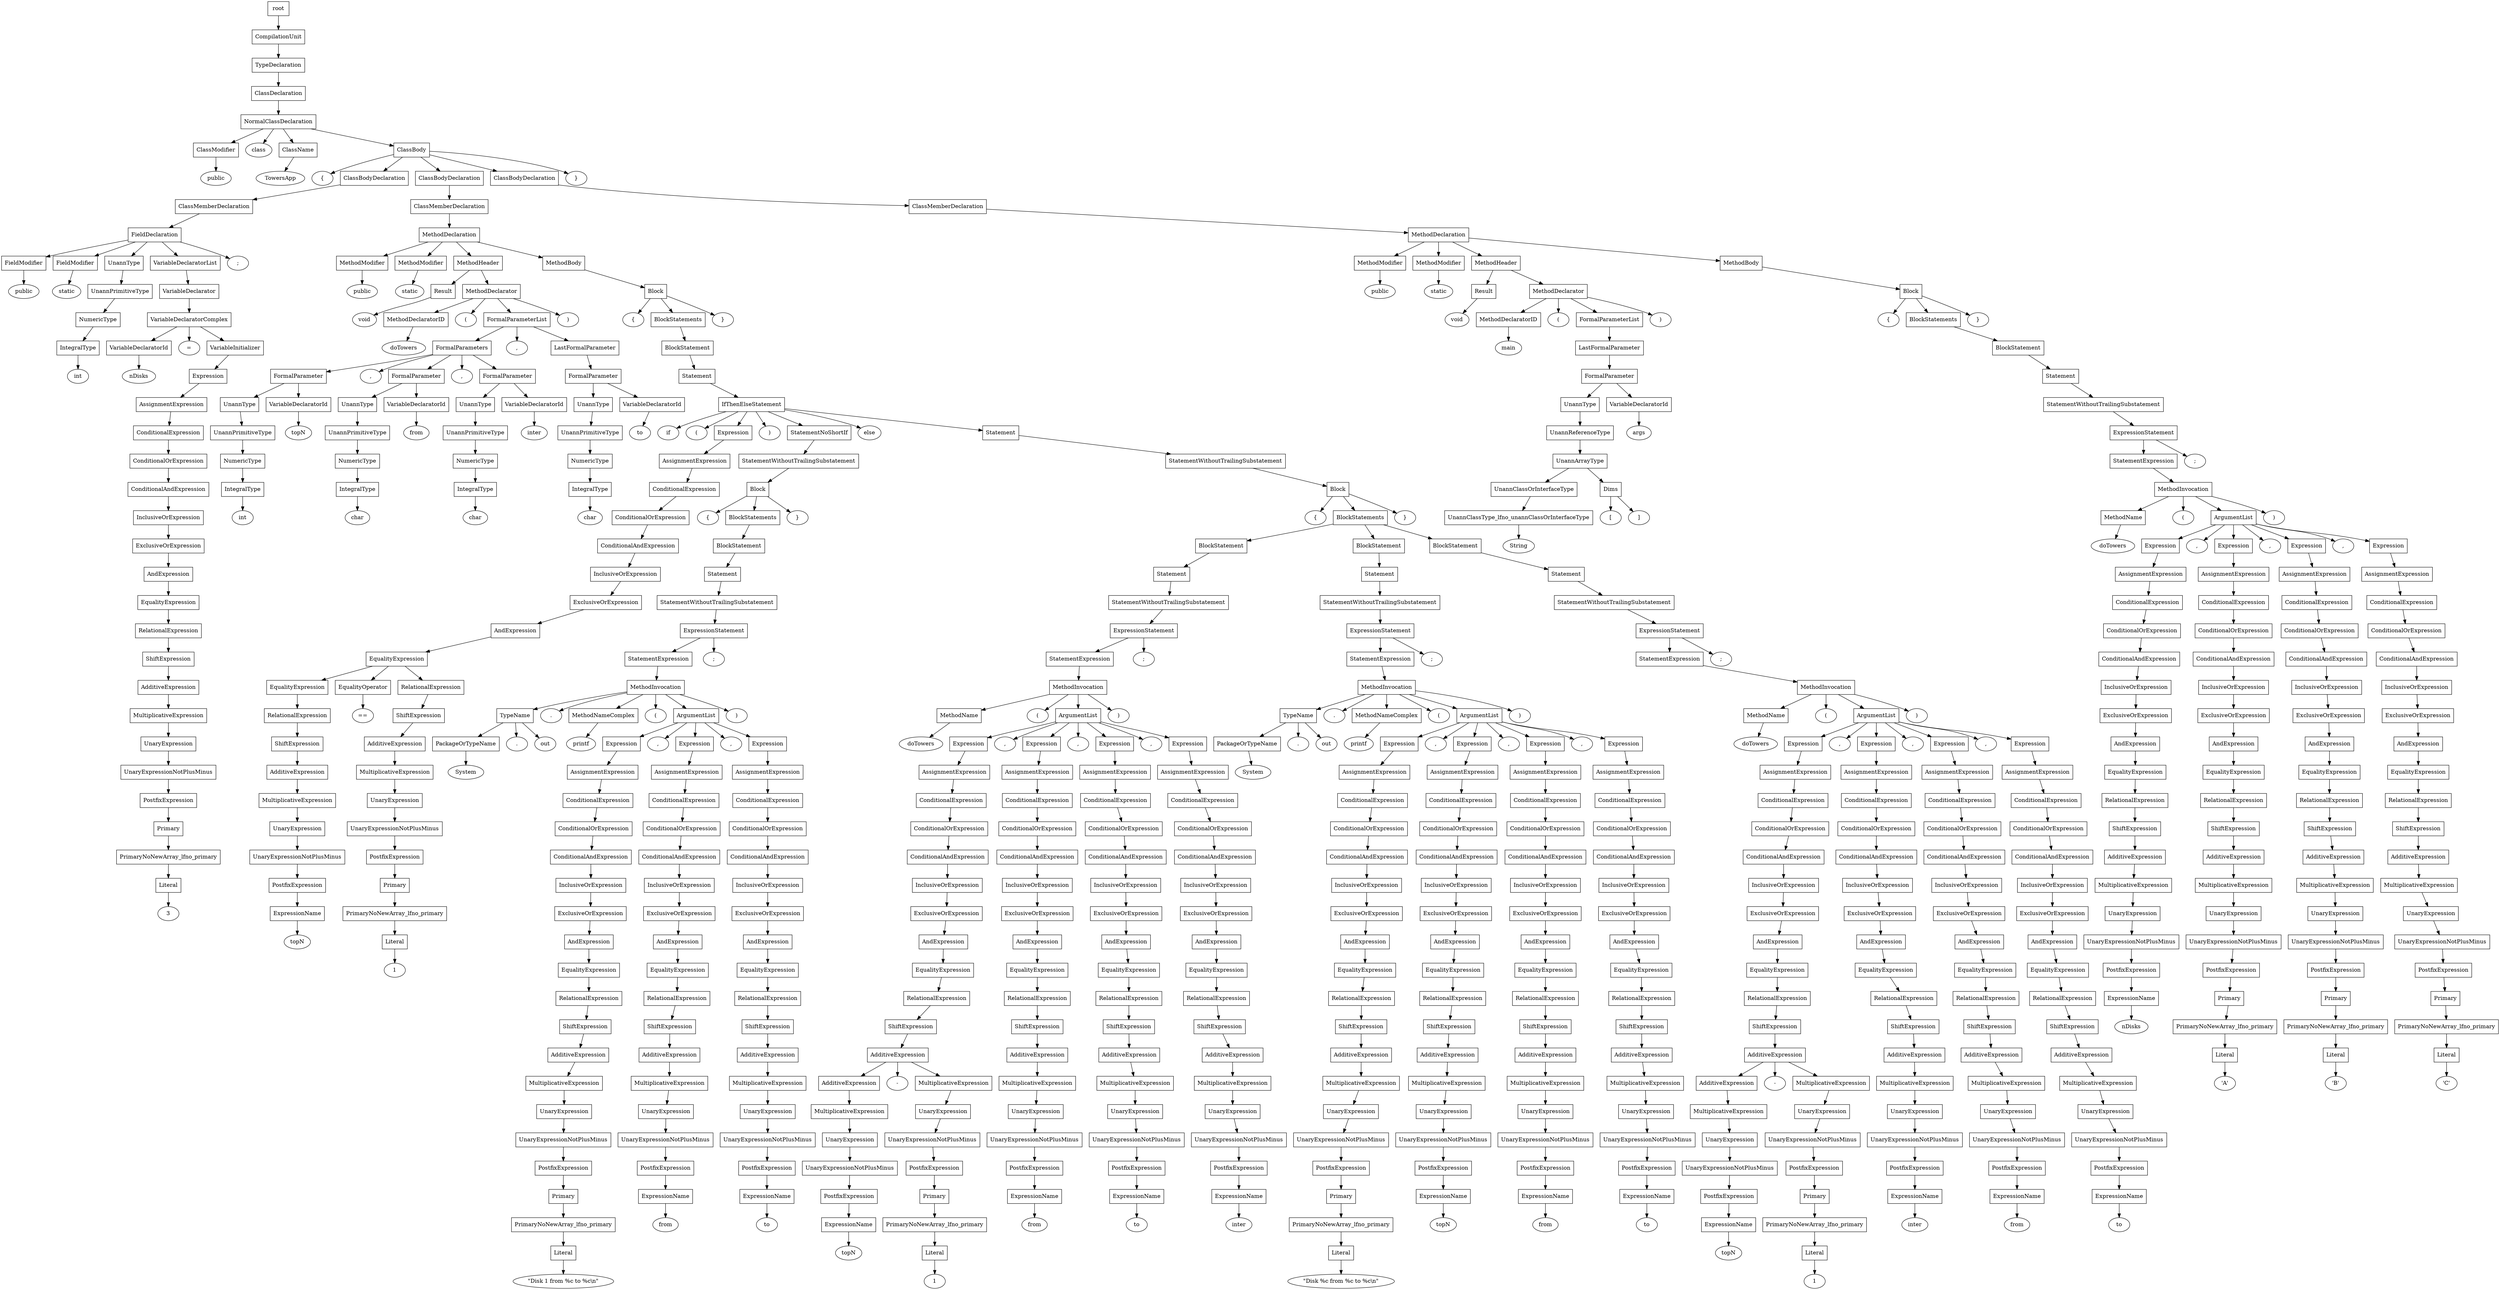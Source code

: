 digraph G {
	splines="TRUE";
	n_0 [label="root", shape="rectangle"]
	n_0 -> n_1
	n_1 [label="CompilationUnit", shape="rectangle"]
	n_1 -> n_2
	n_2 [label="TypeDeclaration", shape="rectangle"]
	n_2 -> n_3
	n_3 [label="ClassDeclaration", shape="rectangle"]
	n_3 -> n_4
	n_4 [label="NormalClassDeclaration", shape="rectangle"]
	n_4 -> n_5
	n_5 [label="ClassModifier", shape="rectangle"]
	n_5 -> n_9
	n_9 [label="public", shape="ellipse"]
	n_4 -> n_6
	n_6 [label="class", shape="ellipse"]
	n_4 -> n_7
	n_7 [label="ClassName", shape="rectangle"]
	n_7 -> n_10
	n_10 [label="TowersApp", shape="ellipse"]
	n_4 -> n_8
	n_8 [label="ClassBody", shape="rectangle"]
	n_8 -> n_11
	n_11 [label="{", shape="ellipse"]
	n_8 -> n_12
	n_12 [label="ClassBodyDeclaration", shape="rectangle"]
	n_12 -> n_16
	n_16 [label="ClassMemberDeclaration", shape="rectangle"]
	n_16 -> n_19
	n_19 [label="FieldDeclaration", shape="rectangle"]
	n_19 -> n_22
	n_22 [label="FieldModifier", shape="rectangle"]
	n_22 -> n_35
	n_35 [label="public", shape="ellipse"]
	n_19 -> n_23
	n_23 [label="FieldModifier", shape="rectangle"]
	n_23 -> n_36
	n_36 [label="static", shape="ellipse"]
	n_19 -> n_24
	n_24 [label="UnannType", shape="rectangle"]
	n_24 -> n_37
	n_37 [label="UnannPrimitiveType", shape="rectangle"]
	n_37 -> n_49
	n_49 [label="NumericType", shape="rectangle"]
	n_49 -> n_67
	n_67 [label="IntegralType", shape="rectangle"]
	n_67 -> n_79
	n_79 [label="int", shape="ellipse"]
	n_19 -> n_25
	n_25 [label="VariableDeclaratorList", shape="rectangle"]
	n_25 -> n_38
	n_38 [label="VariableDeclarator", shape="rectangle"]
	n_38 -> n_50
	n_50 [label="VariableDeclaratorComplex", shape="rectangle"]
	n_50 -> n_68
	n_68 [label="VariableDeclaratorId", shape="rectangle"]
	n_68 -> n_80
	n_80 [label="nDisks", shape="ellipse"]
	n_50 -> n_69
	n_69 [label="=", shape="ellipse"]
	n_50 -> n_70
	n_70 [label="VariableInitializer", shape="rectangle"]
	n_70 -> n_81
	n_81 [label="Expression", shape="rectangle"]
	n_81 -> n_91
	n_91 [label="AssignmentExpression", shape="rectangle"]
	n_91 -> n_104
	n_104 [label="ConditionalExpression", shape="rectangle"]
	n_104 -> n_123
	n_123 [label="ConditionalOrExpression", shape="rectangle"]
	n_123 -> n_134
	n_134 [label="ConditionalAndExpression", shape="rectangle"]
	n_134 -> n_145
	n_145 [label="InclusiveOrExpression", shape="rectangle"]
	n_145 -> n_164
	n_164 [label="ExclusiveOrExpression", shape="rectangle"]
	n_164 -> n_179
	n_179 [label="AndExpression", shape="rectangle"]
	n_179 -> n_189
	n_189 [label="EqualityExpression", shape="rectangle"]
	n_189 -> n_199
	n_199 [label="RelationalExpression", shape="rectangle"]
	n_199 -> n_209
	n_209 [label="ShiftExpression", shape="rectangle"]
	n_209 -> n_223
	n_223 [label="AdditiveExpression", shape="rectangle"]
	n_223 -> n_235
	n_235 [label="MultiplicativeExpression", shape="rectangle"]
	n_235 -> n_263
	n_263 [label="UnaryExpression", shape="rectangle"]
	n_263 -> n_306
	n_306 [label="UnaryExpressionNotPlusMinus", shape="rectangle"]
	n_306 -> n_330
	n_330 [label="PostfixExpression", shape="rectangle"]
	n_330 -> n_352
	n_352 [label="Primary", shape="rectangle"]
	n_352 -> n_374
	n_374 [label="PrimaryNoNewArray_lfno_primary", shape="rectangle"]
	n_374 -> n_396
	n_396 [label="Literal", shape="rectangle"]
	n_396 -> n_418
	n_418 [label="3", shape="ellipse"]
	n_19 -> n_26
	n_26 [label=";", shape="ellipse"]
	n_8 -> n_13
	n_13 [label="ClassBodyDeclaration", shape="rectangle"]
	n_13 -> n_17
	n_17 [label="ClassMemberDeclaration", shape="rectangle"]
	n_17 -> n_20
	n_20 [label="MethodDeclaration", shape="rectangle"]
	n_20 -> n_27
	n_27 [label="MethodModifier", shape="rectangle"]
	n_27 -> n_39
	n_39 [label="public", shape="ellipse"]
	n_20 -> n_28
	n_28 [label="MethodModifier", shape="rectangle"]
	n_28 -> n_40
	n_40 [label="static", shape="ellipse"]
	n_20 -> n_29
	n_29 [label="MethodHeader", shape="rectangle"]
	n_29 -> n_41
	n_41 [label="Result", shape="rectangle"]
	n_41 -> n_51
	n_51 [label="void", shape="ellipse"]
	n_29 -> n_42
	n_42 [label="MethodDeclarator", shape="rectangle"]
	n_42 -> n_52
	n_52 [label="MethodDeclaratorID", shape="rectangle"]
	n_52 -> n_71
	n_71 [label="doTowers", shape="ellipse"]
	n_42 -> n_53
	n_53 [label="(", shape="ellipse"]
	n_42 -> n_54
	n_54 [label="FormalParameterList", shape="rectangle"]
	n_54 -> n_72
	n_72 [label="FormalParameters", shape="rectangle"]
	n_72 -> n_82
	n_82 [label="FormalParameter", shape="rectangle"]
	n_82 -> n_92
	n_92 [label="UnannType", shape="rectangle"]
	n_92 -> n_105
	n_105 [label="UnannPrimitiveType", shape="rectangle"]
	n_105 -> n_124
	n_124 [label="NumericType", shape="rectangle"]
	n_124 -> n_135
	n_135 [label="IntegralType", shape="rectangle"]
	n_135 -> n_146
	n_146 [label="int", shape="ellipse"]
	n_82 -> n_93
	n_93 [label="VariableDeclaratorId", shape="rectangle"]
	n_93 -> n_106
	n_106 [label="topN", shape="ellipse"]
	n_72 -> n_83
	n_83 [label=",", shape="ellipse"]
	n_72 -> n_84
	n_84 [label="FormalParameter", shape="rectangle"]
	n_84 -> n_94
	n_94 [label="UnannType", shape="rectangle"]
	n_94 -> n_107
	n_107 [label="UnannPrimitiveType", shape="rectangle"]
	n_107 -> n_125
	n_125 [label="NumericType", shape="rectangle"]
	n_125 -> n_136
	n_136 [label="IntegralType", shape="rectangle"]
	n_136 -> n_147
	n_147 [label="char", shape="ellipse"]
	n_84 -> n_95
	n_95 [label="VariableDeclaratorId", shape="rectangle"]
	n_95 -> n_108
	n_108 [label="from", shape="ellipse"]
	n_72 -> n_85
	n_85 [label=",", shape="ellipse"]
	n_72 -> n_86
	n_86 [label="FormalParameter", shape="rectangle"]
	n_86 -> n_96
	n_96 [label="UnannType", shape="rectangle"]
	n_96 -> n_109
	n_109 [label="UnannPrimitiveType", shape="rectangle"]
	n_109 -> n_126
	n_126 [label="NumericType", shape="rectangle"]
	n_126 -> n_137
	n_137 [label="IntegralType", shape="rectangle"]
	n_137 -> n_148
	n_148 [label="char", shape="ellipse"]
	n_86 -> n_97
	n_97 [label="VariableDeclaratorId", shape="rectangle"]
	n_97 -> n_110
	n_110 [label="inter", shape="ellipse"]
	n_54 -> n_73
	n_73 [label=",", shape="ellipse"]
	n_54 -> n_74
	n_74 [label="LastFormalParameter", shape="rectangle"]
	n_74 -> n_87
	n_87 [label="FormalParameter", shape="rectangle"]
	n_87 -> n_98
	n_98 [label="UnannType", shape="rectangle"]
	n_98 -> n_111
	n_111 [label="UnannPrimitiveType", shape="rectangle"]
	n_111 -> n_127
	n_127 [label="NumericType", shape="rectangle"]
	n_127 -> n_138
	n_138 [label="IntegralType", shape="rectangle"]
	n_138 -> n_149
	n_149 [label="char", shape="ellipse"]
	n_87 -> n_99
	n_99 [label="VariableDeclaratorId", shape="rectangle"]
	n_99 -> n_112
	n_112 [label="to", shape="ellipse"]
	n_42 -> n_55
	n_55 [label=")", shape="ellipse"]
	n_20 -> n_30
	n_30 [label="MethodBody", shape="rectangle"]
	n_30 -> n_43
	n_43 [label="Block", shape="rectangle"]
	n_43 -> n_56
	n_56 [label="{", shape="ellipse"]
	n_43 -> n_57
	n_57 [label="BlockStatements", shape="rectangle"]
	n_57 -> n_75
	n_75 [label="BlockStatement", shape="rectangle"]
	n_75 -> n_88
	n_88 [label="Statement", shape="rectangle"]
	n_88 -> n_100
	n_100 [label="IfThenElseStatement", shape="rectangle"]
	n_100 -> n_113
	n_113 [label="if", shape="ellipse"]
	n_100 -> n_114
	n_114 [label="(", shape="ellipse"]
	n_100 -> n_115
	n_115 [label="Expression", shape="rectangle"]
	n_115 -> n_128
	n_128 [label="AssignmentExpression", shape="rectangle"]
	n_128 -> n_139
	n_139 [label="ConditionalExpression", shape="rectangle"]
	n_139 -> n_150
	n_150 [label="ConditionalOrExpression", shape="rectangle"]
	n_150 -> n_165
	n_165 [label="ConditionalAndExpression", shape="rectangle"]
	n_165 -> n_180
	n_180 [label="InclusiveOrExpression", shape="rectangle"]
	n_180 -> n_190
	n_190 [label="ExclusiveOrExpression", shape="rectangle"]
	n_190 -> n_200
	n_200 [label="AndExpression", shape="rectangle"]
	n_200 -> n_210
	n_210 [label="EqualityExpression", shape="rectangle"]
	n_210 -> n_224
	n_224 [label="EqualityExpression", shape="rectangle"]
	n_224 -> n_236
	n_236 [label="RelationalExpression", shape="rectangle"]
	n_236 -> n_264
	n_264 [label="ShiftExpression", shape="rectangle"]
	n_264 -> n_307
	n_307 [label="AdditiveExpression", shape="rectangle"]
	n_307 -> n_331
	n_331 [label="MultiplicativeExpression", shape="rectangle"]
	n_331 -> n_353
	n_353 [label="UnaryExpression", shape="rectangle"]
	n_353 -> n_375
	n_375 [label="UnaryExpressionNotPlusMinus", shape="rectangle"]
	n_375 -> n_397
	n_397 [label="PostfixExpression", shape="rectangle"]
	n_397 -> n_419
	n_419 [label="ExpressionName", shape="rectangle"]
	n_419 -> n_440
	n_440 [label="topN", shape="ellipse"]
	n_210 -> n_225
	n_225 [label="EqualityOperator", shape="rectangle"]
	n_225 -> n_237
	n_237 [label="==", shape="ellipse"]
	n_210 -> n_226
	n_226 [label="RelationalExpression", shape="rectangle"]
	n_226 -> n_238
	n_238 [label="ShiftExpression", shape="rectangle"]
	n_238 -> n_265
	n_265 [label="AdditiveExpression", shape="rectangle"]
	n_265 -> n_308
	n_308 [label="MultiplicativeExpression", shape="rectangle"]
	n_308 -> n_332
	n_332 [label="UnaryExpression", shape="rectangle"]
	n_332 -> n_354
	n_354 [label="UnaryExpressionNotPlusMinus", shape="rectangle"]
	n_354 -> n_376
	n_376 [label="PostfixExpression", shape="rectangle"]
	n_376 -> n_398
	n_398 [label="Primary", shape="rectangle"]
	n_398 -> n_420
	n_420 [label="PrimaryNoNewArray_lfno_primary", shape="rectangle"]
	n_420 -> n_441
	n_441 [label="Literal", shape="rectangle"]
	n_441 -> n_461
	n_461 [label="1", shape="ellipse"]
	n_100 -> n_116
	n_116 [label=")", shape="ellipse"]
	n_100 -> n_117
	n_117 [label="StatementNoShortIf", shape="rectangle"]
	n_117 -> n_129
	n_129 [label="StatementWithoutTrailingSubstatement", shape="rectangle"]
	n_129 -> n_140
	n_140 [label="Block", shape="rectangle"]
	n_140 -> n_151
	n_151 [label="{", shape="ellipse"]
	n_140 -> n_152
	n_152 [label="BlockStatements", shape="rectangle"]
	n_152 -> n_166
	n_166 [label="BlockStatement", shape="rectangle"]
	n_166 -> n_181
	n_181 [label="Statement", shape="rectangle"]
	n_181 -> n_191
	n_191 [label="StatementWithoutTrailingSubstatement", shape="rectangle"]
	n_191 -> n_201
	n_201 [label="ExpressionStatement", shape="rectangle"]
	n_201 -> n_211
	n_211 [label="StatementExpression", shape="rectangle"]
	n_211 -> n_227
	n_227 [label="MethodInvocation", shape="rectangle"]
	n_227 -> n_239
	n_239 [label="TypeName", shape="rectangle"]
	n_239 -> n_266
	n_266 [label="PackageOrTypeName", shape="rectangle"]
	n_266 -> n_309
	n_309 [label="System", shape="ellipse"]
	n_239 -> n_267
	n_267 [label=".", shape="ellipse"]
	n_239 -> n_268
	n_268 [label="out", shape="ellipse"]
	n_227 -> n_240
	n_240 [label=".", shape="ellipse"]
	n_227 -> n_241
	n_241 [label="MethodNameComplex", shape="rectangle"]
	n_241 -> n_269
	n_269 [label="printf", shape="ellipse"]
	n_227 -> n_242
	n_242 [label="(", shape="ellipse"]
	n_227 -> n_243
	n_243 [label="ArgumentList", shape="rectangle"]
	n_243 -> n_270
	n_270 [label="Expression", shape="rectangle"]
	n_270 -> n_310
	n_310 [label="AssignmentExpression", shape="rectangle"]
	n_310 -> n_333
	n_333 [label="ConditionalExpression", shape="rectangle"]
	n_333 -> n_355
	n_355 [label="ConditionalOrExpression", shape="rectangle"]
	n_355 -> n_377
	n_377 [label="ConditionalAndExpression", shape="rectangle"]
	n_377 -> n_399
	n_399 [label="InclusiveOrExpression", shape="rectangle"]
	n_399 -> n_421
	n_421 [label="ExclusiveOrExpression", shape="rectangle"]
	n_421 -> n_442
	n_442 [label="AndExpression", shape="rectangle"]
	n_442 -> n_462
	n_462 [label="EqualityExpression", shape="rectangle"]
	n_462 -> n_481
	n_481 [label="RelationalExpression", shape="rectangle"]
	n_481 -> n_500
	n_500 [label="ShiftExpression", shape="rectangle"]
	n_500 -> n_519
	n_519 [label="AdditiveExpression", shape="rectangle"]
	n_519 -> n_537
	n_537 [label="MultiplicativeExpression", shape="rectangle"]
	n_537 -> n_559
	n_559 [label="UnaryExpression", shape="rectangle"]
	n_559 -> n_576
	n_576 [label="UnaryExpressionNotPlusMinus", shape="rectangle"]
	n_576 -> n_593
	n_593 [label="PostfixExpression", shape="rectangle"]
	n_593 -> n_610
	n_610 [label="Primary", shape="rectangle"]
	n_610 -> n_627
	n_627 [label="PrimaryNoNewArray_lfno_primary", shape="rectangle"]
	n_627 -> n_644
	n_644 [label="Literal", shape="rectangle"]
	n_644 -> n_650
	n_650 [label="\"Disk 1 from %c to %c\\n\"", shape="ellipse"]
	n_243 -> n_271
	n_271 [label=",", shape="ellipse"]
	n_243 -> n_272
	n_272 [label="Expression", shape="rectangle"]
	n_272 -> n_311
	n_311 [label="AssignmentExpression", shape="rectangle"]
	n_311 -> n_334
	n_334 [label="ConditionalExpression", shape="rectangle"]
	n_334 -> n_356
	n_356 [label="ConditionalOrExpression", shape="rectangle"]
	n_356 -> n_378
	n_378 [label="ConditionalAndExpression", shape="rectangle"]
	n_378 -> n_400
	n_400 [label="InclusiveOrExpression", shape="rectangle"]
	n_400 -> n_422
	n_422 [label="ExclusiveOrExpression", shape="rectangle"]
	n_422 -> n_443
	n_443 [label="AndExpression", shape="rectangle"]
	n_443 -> n_463
	n_463 [label="EqualityExpression", shape="rectangle"]
	n_463 -> n_482
	n_482 [label="RelationalExpression", shape="rectangle"]
	n_482 -> n_501
	n_501 [label="ShiftExpression", shape="rectangle"]
	n_501 -> n_520
	n_520 [label="AdditiveExpression", shape="rectangle"]
	n_520 -> n_538
	n_538 [label="MultiplicativeExpression", shape="rectangle"]
	n_538 -> n_560
	n_560 [label="UnaryExpression", shape="rectangle"]
	n_560 -> n_577
	n_577 [label="UnaryExpressionNotPlusMinus", shape="rectangle"]
	n_577 -> n_594
	n_594 [label="PostfixExpression", shape="rectangle"]
	n_594 -> n_611
	n_611 [label="ExpressionName", shape="rectangle"]
	n_611 -> n_628
	n_628 [label="from", shape="ellipse"]
	n_243 -> n_273
	n_273 [label=",", shape="ellipse"]
	n_243 -> n_274
	n_274 [label="Expression", shape="rectangle"]
	n_274 -> n_312
	n_312 [label="AssignmentExpression", shape="rectangle"]
	n_312 -> n_335
	n_335 [label="ConditionalExpression", shape="rectangle"]
	n_335 -> n_357
	n_357 [label="ConditionalOrExpression", shape="rectangle"]
	n_357 -> n_379
	n_379 [label="ConditionalAndExpression", shape="rectangle"]
	n_379 -> n_401
	n_401 [label="InclusiveOrExpression", shape="rectangle"]
	n_401 -> n_423
	n_423 [label="ExclusiveOrExpression", shape="rectangle"]
	n_423 -> n_444
	n_444 [label="AndExpression", shape="rectangle"]
	n_444 -> n_464
	n_464 [label="EqualityExpression", shape="rectangle"]
	n_464 -> n_483
	n_483 [label="RelationalExpression", shape="rectangle"]
	n_483 -> n_502
	n_502 [label="ShiftExpression", shape="rectangle"]
	n_502 -> n_521
	n_521 [label="AdditiveExpression", shape="rectangle"]
	n_521 -> n_539
	n_539 [label="MultiplicativeExpression", shape="rectangle"]
	n_539 -> n_561
	n_561 [label="UnaryExpression", shape="rectangle"]
	n_561 -> n_578
	n_578 [label="UnaryExpressionNotPlusMinus", shape="rectangle"]
	n_578 -> n_595
	n_595 [label="PostfixExpression", shape="rectangle"]
	n_595 -> n_612
	n_612 [label="ExpressionName", shape="rectangle"]
	n_612 -> n_629
	n_629 [label="to", shape="ellipse"]
	n_227 -> n_244
	n_244 [label=")", shape="ellipse"]
	n_201 -> n_212
	n_212 [label=";", shape="ellipse"]
	n_140 -> n_153
	n_153 [label="}", shape="ellipse"]
	n_100 -> n_118
	n_118 [label="else", shape="ellipse"]
	n_100 -> n_119
	n_119 [label="Statement", shape="rectangle"]
	n_119 -> n_130
	n_130 [label="StatementWithoutTrailingSubstatement", shape="rectangle"]
	n_130 -> n_141
	n_141 [label="Block", shape="rectangle"]
	n_141 -> n_154
	n_154 [label="{", shape="ellipse"]
	n_141 -> n_155
	n_155 [label="BlockStatements", shape="rectangle"]
	n_155 -> n_167
	n_167 [label="BlockStatement", shape="rectangle"]
	n_167 -> n_182
	n_182 [label="Statement", shape="rectangle"]
	n_182 -> n_192
	n_192 [label="StatementWithoutTrailingSubstatement", shape="rectangle"]
	n_192 -> n_202
	n_202 [label="ExpressionStatement", shape="rectangle"]
	n_202 -> n_213
	n_213 [label="StatementExpression", shape="rectangle"]
	n_213 -> n_228
	n_228 [label="MethodInvocation", shape="rectangle"]
	n_228 -> n_245
	n_245 [label="MethodName", shape="rectangle"]
	n_245 -> n_275
	n_275 [label="doTowers", shape="ellipse"]
	n_228 -> n_246
	n_246 [label="(", shape="ellipse"]
	n_228 -> n_247
	n_247 [label="ArgumentList", shape="rectangle"]
	n_247 -> n_276
	n_276 [label="Expression", shape="rectangle"]
	n_276 -> n_313
	n_313 [label="AssignmentExpression", shape="rectangle"]
	n_313 -> n_336
	n_336 [label="ConditionalExpression", shape="rectangle"]
	n_336 -> n_358
	n_358 [label="ConditionalOrExpression", shape="rectangle"]
	n_358 -> n_380
	n_380 [label="ConditionalAndExpression", shape="rectangle"]
	n_380 -> n_402
	n_402 [label="InclusiveOrExpression", shape="rectangle"]
	n_402 -> n_424
	n_424 [label="ExclusiveOrExpression", shape="rectangle"]
	n_424 -> n_445
	n_445 [label="AndExpression", shape="rectangle"]
	n_445 -> n_465
	n_465 [label="EqualityExpression", shape="rectangle"]
	n_465 -> n_484
	n_484 [label="RelationalExpression", shape="rectangle"]
	n_484 -> n_503
	n_503 [label="ShiftExpression", shape="rectangle"]
	n_503 -> n_522
	n_522 [label="AdditiveExpression", shape="rectangle"]
	n_522 -> n_540
	n_540 [label="AdditiveExpression", shape="rectangle"]
	n_540 -> n_562
	n_562 [label="MultiplicativeExpression", shape="rectangle"]
	n_562 -> n_579
	n_579 [label="UnaryExpression", shape="rectangle"]
	n_579 -> n_596
	n_596 [label="UnaryExpressionNotPlusMinus", shape="rectangle"]
	n_596 -> n_613
	n_613 [label="PostfixExpression", shape="rectangle"]
	n_613 -> n_630
	n_630 [label="ExpressionName", shape="rectangle"]
	n_630 -> n_645
	n_645 [label="topN", shape="ellipse"]
	n_522 -> n_541
	n_541 [label="-", shape="ellipse"]
	n_522 -> n_542
	n_542 [label="MultiplicativeExpression", shape="rectangle"]
	n_542 -> n_563
	n_563 [label="UnaryExpression", shape="rectangle"]
	n_563 -> n_580
	n_580 [label="UnaryExpressionNotPlusMinus", shape="rectangle"]
	n_580 -> n_597
	n_597 [label="PostfixExpression", shape="rectangle"]
	n_597 -> n_614
	n_614 [label="Primary", shape="rectangle"]
	n_614 -> n_631
	n_631 [label="PrimaryNoNewArray_lfno_primary", shape="rectangle"]
	n_631 -> n_646
	n_646 [label="Literal", shape="rectangle"]
	n_646 -> n_651
	n_651 [label="1", shape="ellipse"]
	n_247 -> n_277
	n_277 [label=",", shape="ellipse"]
	n_247 -> n_278
	n_278 [label="Expression", shape="rectangle"]
	n_278 -> n_314
	n_314 [label="AssignmentExpression", shape="rectangle"]
	n_314 -> n_337
	n_337 [label="ConditionalExpression", shape="rectangle"]
	n_337 -> n_359
	n_359 [label="ConditionalOrExpression", shape="rectangle"]
	n_359 -> n_381
	n_381 [label="ConditionalAndExpression", shape="rectangle"]
	n_381 -> n_403
	n_403 [label="InclusiveOrExpression", shape="rectangle"]
	n_403 -> n_425
	n_425 [label="ExclusiveOrExpression", shape="rectangle"]
	n_425 -> n_446
	n_446 [label="AndExpression", shape="rectangle"]
	n_446 -> n_466
	n_466 [label="EqualityExpression", shape="rectangle"]
	n_466 -> n_485
	n_485 [label="RelationalExpression", shape="rectangle"]
	n_485 -> n_504
	n_504 [label="ShiftExpression", shape="rectangle"]
	n_504 -> n_523
	n_523 [label="AdditiveExpression", shape="rectangle"]
	n_523 -> n_543
	n_543 [label="MultiplicativeExpression", shape="rectangle"]
	n_543 -> n_564
	n_564 [label="UnaryExpression", shape="rectangle"]
	n_564 -> n_581
	n_581 [label="UnaryExpressionNotPlusMinus", shape="rectangle"]
	n_581 -> n_598
	n_598 [label="PostfixExpression", shape="rectangle"]
	n_598 -> n_615
	n_615 [label="ExpressionName", shape="rectangle"]
	n_615 -> n_632
	n_632 [label="from", shape="ellipse"]
	n_247 -> n_279
	n_279 [label=",", shape="ellipse"]
	n_247 -> n_280
	n_280 [label="Expression", shape="rectangle"]
	n_280 -> n_315
	n_315 [label="AssignmentExpression", shape="rectangle"]
	n_315 -> n_338
	n_338 [label="ConditionalExpression", shape="rectangle"]
	n_338 -> n_360
	n_360 [label="ConditionalOrExpression", shape="rectangle"]
	n_360 -> n_382
	n_382 [label="ConditionalAndExpression", shape="rectangle"]
	n_382 -> n_404
	n_404 [label="InclusiveOrExpression", shape="rectangle"]
	n_404 -> n_426
	n_426 [label="ExclusiveOrExpression", shape="rectangle"]
	n_426 -> n_447
	n_447 [label="AndExpression", shape="rectangle"]
	n_447 -> n_467
	n_467 [label="EqualityExpression", shape="rectangle"]
	n_467 -> n_486
	n_486 [label="RelationalExpression", shape="rectangle"]
	n_486 -> n_505
	n_505 [label="ShiftExpression", shape="rectangle"]
	n_505 -> n_524
	n_524 [label="AdditiveExpression", shape="rectangle"]
	n_524 -> n_544
	n_544 [label="MultiplicativeExpression", shape="rectangle"]
	n_544 -> n_565
	n_565 [label="UnaryExpression", shape="rectangle"]
	n_565 -> n_582
	n_582 [label="UnaryExpressionNotPlusMinus", shape="rectangle"]
	n_582 -> n_599
	n_599 [label="PostfixExpression", shape="rectangle"]
	n_599 -> n_616
	n_616 [label="ExpressionName", shape="rectangle"]
	n_616 -> n_633
	n_633 [label="to", shape="ellipse"]
	n_247 -> n_281
	n_281 [label=",", shape="ellipse"]
	n_247 -> n_282
	n_282 [label="Expression", shape="rectangle"]
	n_282 -> n_316
	n_316 [label="AssignmentExpression", shape="rectangle"]
	n_316 -> n_339
	n_339 [label="ConditionalExpression", shape="rectangle"]
	n_339 -> n_361
	n_361 [label="ConditionalOrExpression", shape="rectangle"]
	n_361 -> n_383
	n_383 [label="ConditionalAndExpression", shape="rectangle"]
	n_383 -> n_405
	n_405 [label="InclusiveOrExpression", shape="rectangle"]
	n_405 -> n_427
	n_427 [label="ExclusiveOrExpression", shape="rectangle"]
	n_427 -> n_448
	n_448 [label="AndExpression", shape="rectangle"]
	n_448 -> n_468
	n_468 [label="EqualityExpression", shape="rectangle"]
	n_468 -> n_487
	n_487 [label="RelationalExpression", shape="rectangle"]
	n_487 -> n_506
	n_506 [label="ShiftExpression", shape="rectangle"]
	n_506 -> n_525
	n_525 [label="AdditiveExpression", shape="rectangle"]
	n_525 -> n_545
	n_545 [label="MultiplicativeExpression", shape="rectangle"]
	n_545 -> n_566
	n_566 [label="UnaryExpression", shape="rectangle"]
	n_566 -> n_583
	n_583 [label="UnaryExpressionNotPlusMinus", shape="rectangle"]
	n_583 -> n_600
	n_600 [label="PostfixExpression", shape="rectangle"]
	n_600 -> n_617
	n_617 [label="ExpressionName", shape="rectangle"]
	n_617 -> n_634
	n_634 [label="inter", shape="ellipse"]
	n_228 -> n_248
	n_248 [label=")", shape="ellipse"]
	n_202 -> n_214
	n_214 [label=";", shape="ellipse"]
	n_155 -> n_168
	n_168 [label="BlockStatement", shape="rectangle"]
	n_168 -> n_183
	n_183 [label="Statement", shape="rectangle"]
	n_183 -> n_193
	n_193 [label="StatementWithoutTrailingSubstatement", shape="rectangle"]
	n_193 -> n_203
	n_203 [label="ExpressionStatement", shape="rectangle"]
	n_203 -> n_215
	n_215 [label="StatementExpression", shape="rectangle"]
	n_215 -> n_229
	n_229 [label="MethodInvocation", shape="rectangle"]
	n_229 -> n_249
	n_249 [label="TypeName", shape="rectangle"]
	n_249 -> n_283
	n_283 [label="PackageOrTypeName", shape="rectangle"]
	n_283 -> n_317
	n_317 [label="System", shape="ellipse"]
	n_249 -> n_284
	n_284 [label=".", shape="ellipse"]
	n_249 -> n_285
	n_285 [label="out", shape="ellipse"]
	n_229 -> n_250
	n_250 [label=".", shape="ellipse"]
	n_229 -> n_251
	n_251 [label="MethodNameComplex", shape="rectangle"]
	n_251 -> n_286
	n_286 [label="printf", shape="ellipse"]
	n_229 -> n_252
	n_252 [label="(", shape="ellipse"]
	n_229 -> n_253
	n_253 [label="ArgumentList", shape="rectangle"]
	n_253 -> n_287
	n_287 [label="Expression", shape="rectangle"]
	n_287 -> n_318
	n_318 [label="AssignmentExpression", shape="rectangle"]
	n_318 -> n_340
	n_340 [label="ConditionalExpression", shape="rectangle"]
	n_340 -> n_362
	n_362 [label="ConditionalOrExpression", shape="rectangle"]
	n_362 -> n_384
	n_384 [label="ConditionalAndExpression", shape="rectangle"]
	n_384 -> n_406
	n_406 [label="InclusiveOrExpression", shape="rectangle"]
	n_406 -> n_428
	n_428 [label="ExclusiveOrExpression", shape="rectangle"]
	n_428 -> n_449
	n_449 [label="AndExpression", shape="rectangle"]
	n_449 -> n_469
	n_469 [label="EqualityExpression", shape="rectangle"]
	n_469 -> n_488
	n_488 [label="RelationalExpression", shape="rectangle"]
	n_488 -> n_507
	n_507 [label="ShiftExpression", shape="rectangle"]
	n_507 -> n_526
	n_526 [label="AdditiveExpression", shape="rectangle"]
	n_526 -> n_546
	n_546 [label="MultiplicativeExpression", shape="rectangle"]
	n_546 -> n_567
	n_567 [label="UnaryExpression", shape="rectangle"]
	n_567 -> n_584
	n_584 [label="UnaryExpressionNotPlusMinus", shape="rectangle"]
	n_584 -> n_601
	n_601 [label="PostfixExpression", shape="rectangle"]
	n_601 -> n_618
	n_618 [label="Primary", shape="rectangle"]
	n_618 -> n_635
	n_635 [label="PrimaryNoNewArray_lfno_primary", shape="rectangle"]
	n_635 -> n_647
	n_647 [label="Literal", shape="rectangle"]
	n_647 -> n_652
	n_652 [label="\"Disk %c from %c to %c\\n\"", shape="ellipse"]
	n_253 -> n_288
	n_288 [label=",", shape="ellipse"]
	n_253 -> n_289
	n_289 [label="Expression", shape="rectangle"]
	n_289 -> n_319
	n_319 [label="AssignmentExpression", shape="rectangle"]
	n_319 -> n_341
	n_341 [label="ConditionalExpression", shape="rectangle"]
	n_341 -> n_363
	n_363 [label="ConditionalOrExpression", shape="rectangle"]
	n_363 -> n_385
	n_385 [label="ConditionalAndExpression", shape="rectangle"]
	n_385 -> n_407
	n_407 [label="InclusiveOrExpression", shape="rectangle"]
	n_407 -> n_429
	n_429 [label="ExclusiveOrExpression", shape="rectangle"]
	n_429 -> n_450
	n_450 [label="AndExpression", shape="rectangle"]
	n_450 -> n_470
	n_470 [label="EqualityExpression", shape="rectangle"]
	n_470 -> n_489
	n_489 [label="RelationalExpression", shape="rectangle"]
	n_489 -> n_508
	n_508 [label="ShiftExpression", shape="rectangle"]
	n_508 -> n_527
	n_527 [label="AdditiveExpression", shape="rectangle"]
	n_527 -> n_547
	n_547 [label="MultiplicativeExpression", shape="rectangle"]
	n_547 -> n_568
	n_568 [label="UnaryExpression", shape="rectangle"]
	n_568 -> n_585
	n_585 [label="UnaryExpressionNotPlusMinus", shape="rectangle"]
	n_585 -> n_602
	n_602 [label="PostfixExpression", shape="rectangle"]
	n_602 -> n_619
	n_619 [label="ExpressionName", shape="rectangle"]
	n_619 -> n_636
	n_636 [label="topN", shape="ellipse"]
	n_253 -> n_290
	n_290 [label=",", shape="ellipse"]
	n_253 -> n_291
	n_291 [label="Expression", shape="rectangle"]
	n_291 -> n_320
	n_320 [label="AssignmentExpression", shape="rectangle"]
	n_320 -> n_342
	n_342 [label="ConditionalExpression", shape="rectangle"]
	n_342 -> n_364
	n_364 [label="ConditionalOrExpression", shape="rectangle"]
	n_364 -> n_386
	n_386 [label="ConditionalAndExpression", shape="rectangle"]
	n_386 -> n_408
	n_408 [label="InclusiveOrExpression", shape="rectangle"]
	n_408 -> n_430
	n_430 [label="ExclusiveOrExpression", shape="rectangle"]
	n_430 -> n_451
	n_451 [label="AndExpression", shape="rectangle"]
	n_451 -> n_471
	n_471 [label="EqualityExpression", shape="rectangle"]
	n_471 -> n_490
	n_490 [label="RelationalExpression", shape="rectangle"]
	n_490 -> n_509
	n_509 [label="ShiftExpression", shape="rectangle"]
	n_509 -> n_528
	n_528 [label="AdditiveExpression", shape="rectangle"]
	n_528 -> n_548
	n_548 [label="MultiplicativeExpression", shape="rectangle"]
	n_548 -> n_569
	n_569 [label="UnaryExpression", shape="rectangle"]
	n_569 -> n_586
	n_586 [label="UnaryExpressionNotPlusMinus", shape="rectangle"]
	n_586 -> n_603
	n_603 [label="PostfixExpression", shape="rectangle"]
	n_603 -> n_620
	n_620 [label="ExpressionName", shape="rectangle"]
	n_620 -> n_637
	n_637 [label="from", shape="ellipse"]
	n_253 -> n_292
	n_292 [label=",", shape="ellipse"]
	n_253 -> n_293
	n_293 [label="Expression", shape="rectangle"]
	n_293 -> n_321
	n_321 [label="AssignmentExpression", shape="rectangle"]
	n_321 -> n_343
	n_343 [label="ConditionalExpression", shape="rectangle"]
	n_343 -> n_365
	n_365 [label="ConditionalOrExpression", shape="rectangle"]
	n_365 -> n_387
	n_387 [label="ConditionalAndExpression", shape="rectangle"]
	n_387 -> n_409
	n_409 [label="InclusiveOrExpression", shape="rectangle"]
	n_409 -> n_431
	n_431 [label="ExclusiveOrExpression", shape="rectangle"]
	n_431 -> n_452
	n_452 [label="AndExpression", shape="rectangle"]
	n_452 -> n_472
	n_472 [label="EqualityExpression", shape="rectangle"]
	n_472 -> n_491
	n_491 [label="RelationalExpression", shape="rectangle"]
	n_491 -> n_510
	n_510 [label="ShiftExpression", shape="rectangle"]
	n_510 -> n_529
	n_529 [label="AdditiveExpression", shape="rectangle"]
	n_529 -> n_549
	n_549 [label="MultiplicativeExpression", shape="rectangle"]
	n_549 -> n_570
	n_570 [label="UnaryExpression", shape="rectangle"]
	n_570 -> n_587
	n_587 [label="UnaryExpressionNotPlusMinus", shape="rectangle"]
	n_587 -> n_604
	n_604 [label="PostfixExpression", shape="rectangle"]
	n_604 -> n_621
	n_621 [label="ExpressionName", shape="rectangle"]
	n_621 -> n_638
	n_638 [label="to", shape="ellipse"]
	n_229 -> n_254
	n_254 [label=")", shape="ellipse"]
	n_203 -> n_216
	n_216 [label=";", shape="ellipse"]
	n_155 -> n_169
	n_169 [label="BlockStatement", shape="rectangle"]
	n_169 -> n_184
	n_184 [label="Statement", shape="rectangle"]
	n_184 -> n_194
	n_194 [label="StatementWithoutTrailingSubstatement", shape="rectangle"]
	n_194 -> n_204
	n_204 [label="ExpressionStatement", shape="rectangle"]
	n_204 -> n_217
	n_217 [label="StatementExpression", shape="rectangle"]
	n_217 -> n_230
	n_230 [label="MethodInvocation", shape="rectangle"]
	n_230 -> n_255
	n_255 [label="MethodName", shape="rectangle"]
	n_255 -> n_294
	n_294 [label="doTowers", shape="ellipse"]
	n_230 -> n_256
	n_256 [label="(", shape="ellipse"]
	n_230 -> n_257
	n_257 [label="ArgumentList", shape="rectangle"]
	n_257 -> n_295
	n_295 [label="Expression", shape="rectangle"]
	n_295 -> n_322
	n_322 [label="AssignmentExpression", shape="rectangle"]
	n_322 -> n_344
	n_344 [label="ConditionalExpression", shape="rectangle"]
	n_344 -> n_366
	n_366 [label="ConditionalOrExpression", shape="rectangle"]
	n_366 -> n_388
	n_388 [label="ConditionalAndExpression", shape="rectangle"]
	n_388 -> n_410
	n_410 [label="InclusiveOrExpression", shape="rectangle"]
	n_410 -> n_432
	n_432 [label="ExclusiveOrExpression", shape="rectangle"]
	n_432 -> n_453
	n_453 [label="AndExpression", shape="rectangle"]
	n_453 -> n_473
	n_473 [label="EqualityExpression", shape="rectangle"]
	n_473 -> n_492
	n_492 [label="RelationalExpression", shape="rectangle"]
	n_492 -> n_511
	n_511 [label="ShiftExpression", shape="rectangle"]
	n_511 -> n_530
	n_530 [label="AdditiveExpression", shape="rectangle"]
	n_530 -> n_550
	n_550 [label="AdditiveExpression", shape="rectangle"]
	n_550 -> n_571
	n_571 [label="MultiplicativeExpression", shape="rectangle"]
	n_571 -> n_588
	n_588 [label="UnaryExpression", shape="rectangle"]
	n_588 -> n_605
	n_605 [label="UnaryExpressionNotPlusMinus", shape="rectangle"]
	n_605 -> n_622
	n_622 [label="PostfixExpression", shape="rectangle"]
	n_622 -> n_639
	n_639 [label="ExpressionName", shape="rectangle"]
	n_639 -> n_648
	n_648 [label="topN", shape="ellipse"]
	n_530 -> n_551
	n_551 [label="-", shape="ellipse"]
	n_530 -> n_552
	n_552 [label="MultiplicativeExpression", shape="rectangle"]
	n_552 -> n_572
	n_572 [label="UnaryExpression", shape="rectangle"]
	n_572 -> n_589
	n_589 [label="UnaryExpressionNotPlusMinus", shape="rectangle"]
	n_589 -> n_606
	n_606 [label="PostfixExpression", shape="rectangle"]
	n_606 -> n_623
	n_623 [label="Primary", shape="rectangle"]
	n_623 -> n_640
	n_640 [label="PrimaryNoNewArray_lfno_primary", shape="rectangle"]
	n_640 -> n_649
	n_649 [label="Literal", shape="rectangle"]
	n_649 -> n_653
	n_653 [label="1", shape="ellipse"]
	n_257 -> n_296
	n_296 [label=",", shape="ellipse"]
	n_257 -> n_297
	n_297 [label="Expression", shape="rectangle"]
	n_297 -> n_323
	n_323 [label="AssignmentExpression", shape="rectangle"]
	n_323 -> n_345
	n_345 [label="ConditionalExpression", shape="rectangle"]
	n_345 -> n_367
	n_367 [label="ConditionalOrExpression", shape="rectangle"]
	n_367 -> n_389
	n_389 [label="ConditionalAndExpression", shape="rectangle"]
	n_389 -> n_411
	n_411 [label="InclusiveOrExpression", shape="rectangle"]
	n_411 -> n_433
	n_433 [label="ExclusiveOrExpression", shape="rectangle"]
	n_433 -> n_454
	n_454 [label="AndExpression", shape="rectangle"]
	n_454 -> n_474
	n_474 [label="EqualityExpression", shape="rectangle"]
	n_474 -> n_493
	n_493 [label="RelationalExpression", shape="rectangle"]
	n_493 -> n_512
	n_512 [label="ShiftExpression", shape="rectangle"]
	n_512 -> n_531
	n_531 [label="AdditiveExpression", shape="rectangle"]
	n_531 -> n_553
	n_553 [label="MultiplicativeExpression", shape="rectangle"]
	n_553 -> n_573
	n_573 [label="UnaryExpression", shape="rectangle"]
	n_573 -> n_590
	n_590 [label="UnaryExpressionNotPlusMinus", shape="rectangle"]
	n_590 -> n_607
	n_607 [label="PostfixExpression", shape="rectangle"]
	n_607 -> n_624
	n_624 [label="ExpressionName", shape="rectangle"]
	n_624 -> n_641
	n_641 [label="inter", shape="ellipse"]
	n_257 -> n_298
	n_298 [label=",", shape="ellipse"]
	n_257 -> n_299
	n_299 [label="Expression", shape="rectangle"]
	n_299 -> n_324
	n_324 [label="AssignmentExpression", shape="rectangle"]
	n_324 -> n_346
	n_346 [label="ConditionalExpression", shape="rectangle"]
	n_346 -> n_368
	n_368 [label="ConditionalOrExpression", shape="rectangle"]
	n_368 -> n_390
	n_390 [label="ConditionalAndExpression", shape="rectangle"]
	n_390 -> n_412
	n_412 [label="InclusiveOrExpression", shape="rectangle"]
	n_412 -> n_434
	n_434 [label="ExclusiveOrExpression", shape="rectangle"]
	n_434 -> n_455
	n_455 [label="AndExpression", shape="rectangle"]
	n_455 -> n_475
	n_475 [label="EqualityExpression", shape="rectangle"]
	n_475 -> n_494
	n_494 [label="RelationalExpression", shape="rectangle"]
	n_494 -> n_513
	n_513 [label="ShiftExpression", shape="rectangle"]
	n_513 -> n_532
	n_532 [label="AdditiveExpression", shape="rectangle"]
	n_532 -> n_554
	n_554 [label="MultiplicativeExpression", shape="rectangle"]
	n_554 -> n_574
	n_574 [label="UnaryExpression", shape="rectangle"]
	n_574 -> n_591
	n_591 [label="UnaryExpressionNotPlusMinus", shape="rectangle"]
	n_591 -> n_608
	n_608 [label="PostfixExpression", shape="rectangle"]
	n_608 -> n_625
	n_625 [label="ExpressionName", shape="rectangle"]
	n_625 -> n_642
	n_642 [label="from", shape="ellipse"]
	n_257 -> n_300
	n_300 [label=",", shape="ellipse"]
	n_257 -> n_301
	n_301 [label="Expression", shape="rectangle"]
	n_301 -> n_325
	n_325 [label="AssignmentExpression", shape="rectangle"]
	n_325 -> n_347
	n_347 [label="ConditionalExpression", shape="rectangle"]
	n_347 -> n_369
	n_369 [label="ConditionalOrExpression", shape="rectangle"]
	n_369 -> n_391
	n_391 [label="ConditionalAndExpression", shape="rectangle"]
	n_391 -> n_413
	n_413 [label="InclusiveOrExpression", shape="rectangle"]
	n_413 -> n_435
	n_435 [label="ExclusiveOrExpression", shape="rectangle"]
	n_435 -> n_456
	n_456 [label="AndExpression", shape="rectangle"]
	n_456 -> n_476
	n_476 [label="EqualityExpression", shape="rectangle"]
	n_476 -> n_495
	n_495 [label="RelationalExpression", shape="rectangle"]
	n_495 -> n_514
	n_514 [label="ShiftExpression", shape="rectangle"]
	n_514 -> n_533
	n_533 [label="AdditiveExpression", shape="rectangle"]
	n_533 -> n_555
	n_555 [label="MultiplicativeExpression", shape="rectangle"]
	n_555 -> n_575
	n_575 [label="UnaryExpression", shape="rectangle"]
	n_575 -> n_592
	n_592 [label="UnaryExpressionNotPlusMinus", shape="rectangle"]
	n_592 -> n_609
	n_609 [label="PostfixExpression", shape="rectangle"]
	n_609 -> n_626
	n_626 [label="ExpressionName", shape="rectangle"]
	n_626 -> n_643
	n_643 [label="to", shape="ellipse"]
	n_230 -> n_258
	n_258 [label=")", shape="ellipse"]
	n_204 -> n_218
	n_218 [label=";", shape="ellipse"]
	n_141 -> n_156
	n_156 [label="}", shape="ellipse"]
	n_43 -> n_58
	n_58 [label="}", shape="ellipse"]
	n_8 -> n_14
	n_14 [label="ClassBodyDeclaration", shape="rectangle"]
	n_14 -> n_18
	n_18 [label="ClassMemberDeclaration", shape="rectangle"]
	n_18 -> n_21
	n_21 [label="MethodDeclaration", shape="rectangle"]
	n_21 -> n_31
	n_31 [label="MethodModifier", shape="rectangle"]
	n_31 -> n_44
	n_44 [label="public", shape="ellipse"]
	n_21 -> n_32
	n_32 [label="MethodModifier", shape="rectangle"]
	n_32 -> n_45
	n_45 [label="static", shape="ellipse"]
	n_21 -> n_33
	n_33 [label="MethodHeader", shape="rectangle"]
	n_33 -> n_46
	n_46 [label="Result", shape="rectangle"]
	n_46 -> n_59
	n_59 [label="void", shape="ellipse"]
	n_33 -> n_47
	n_47 [label="MethodDeclarator", shape="rectangle"]
	n_47 -> n_60
	n_60 [label="MethodDeclaratorID", shape="rectangle"]
	n_60 -> n_76
	n_76 [label="main", shape="ellipse"]
	n_47 -> n_61
	n_61 [label="(", shape="ellipse"]
	n_47 -> n_62
	n_62 [label="FormalParameterList", shape="rectangle"]
	n_62 -> n_77
	n_77 [label="LastFormalParameter", shape="rectangle"]
	n_77 -> n_89
	n_89 [label="FormalParameter", shape="rectangle"]
	n_89 -> n_101
	n_101 [label="UnannType", shape="rectangle"]
	n_101 -> n_120
	n_120 [label="UnannReferenceType", shape="rectangle"]
	n_120 -> n_131
	n_131 [label="UnannArrayType", shape="rectangle"]
	n_131 -> n_142
	n_142 [label="UnannClassOrInterfaceType", shape="rectangle"]
	n_142 -> n_157
	n_157 [label="UnannClassType_lfno_unannClassOrInterfaceType", shape="rectangle"]
	n_157 -> n_170
	n_170 [label="String", shape="ellipse"]
	n_131 -> n_143
	n_143 [label="Dims", shape="rectangle"]
	n_143 -> n_158
	n_158 [label="[", shape="ellipse"]
	n_143 -> n_159
	n_159 [label="]", shape="ellipse"]
	n_89 -> n_102
	n_102 [label="VariableDeclaratorId", shape="rectangle"]
	n_102 -> n_121
	n_121 [label="args", shape="ellipse"]
	n_47 -> n_63
	n_63 [label=")", shape="ellipse"]
	n_21 -> n_34
	n_34 [label="MethodBody", shape="rectangle"]
	n_34 -> n_48
	n_48 [label="Block", shape="rectangle"]
	n_48 -> n_64
	n_64 [label="{", shape="ellipse"]
	n_48 -> n_65
	n_65 [label="BlockStatements", shape="rectangle"]
	n_65 -> n_78
	n_78 [label="BlockStatement", shape="rectangle"]
	n_78 -> n_90
	n_90 [label="Statement", shape="rectangle"]
	n_90 -> n_103
	n_103 [label="StatementWithoutTrailingSubstatement", shape="rectangle"]
	n_103 -> n_122
	n_122 [label="ExpressionStatement", shape="rectangle"]
	n_122 -> n_132
	n_132 [label="StatementExpression", shape="rectangle"]
	n_132 -> n_144
	n_144 [label="MethodInvocation", shape="rectangle"]
	n_144 -> n_160
	n_160 [label="MethodName", shape="rectangle"]
	n_160 -> n_171
	n_171 [label="doTowers", shape="ellipse"]
	n_144 -> n_161
	n_161 [label="(", shape="ellipse"]
	n_144 -> n_162
	n_162 [label="ArgumentList", shape="rectangle"]
	n_162 -> n_172
	n_172 [label="Expression", shape="rectangle"]
	n_172 -> n_185
	n_185 [label="AssignmentExpression", shape="rectangle"]
	n_185 -> n_195
	n_195 [label="ConditionalExpression", shape="rectangle"]
	n_195 -> n_205
	n_205 [label="ConditionalOrExpression", shape="rectangle"]
	n_205 -> n_219
	n_219 [label="ConditionalAndExpression", shape="rectangle"]
	n_219 -> n_231
	n_231 [label="InclusiveOrExpression", shape="rectangle"]
	n_231 -> n_259
	n_259 [label="ExclusiveOrExpression", shape="rectangle"]
	n_259 -> n_302
	n_302 [label="AndExpression", shape="rectangle"]
	n_302 -> n_326
	n_326 [label="EqualityExpression", shape="rectangle"]
	n_326 -> n_348
	n_348 [label="RelationalExpression", shape="rectangle"]
	n_348 -> n_370
	n_370 [label="ShiftExpression", shape="rectangle"]
	n_370 -> n_392
	n_392 [label="AdditiveExpression", shape="rectangle"]
	n_392 -> n_414
	n_414 [label="MultiplicativeExpression", shape="rectangle"]
	n_414 -> n_436
	n_436 [label="UnaryExpression", shape="rectangle"]
	n_436 -> n_457
	n_457 [label="UnaryExpressionNotPlusMinus", shape="rectangle"]
	n_457 -> n_477
	n_477 [label="PostfixExpression", shape="rectangle"]
	n_477 -> n_496
	n_496 [label="ExpressionName", shape="rectangle"]
	n_496 -> n_515
	n_515 [label="nDisks", shape="ellipse"]
	n_162 -> n_173
	n_173 [label=",", shape="ellipse"]
	n_162 -> n_174
	n_174 [label="Expression", shape="rectangle"]
	n_174 -> n_186
	n_186 [label="AssignmentExpression", shape="rectangle"]
	n_186 -> n_196
	n_196 [label="ConditionalExpression", shape="rectangle"]
	n_196 -> n_206
	n_206 [label="ConditionalOrExpression", shape="rectangle"]
	n_206 -> n_220
	n_220 [label="ConditionalAndExpression", shape="rectangle"]
	n_220 -> n_232
	n_232 [label="InclusiveOrExpression", shape="rectangle"]
	n_232 -> n_260
	n_260 [label="ExclusiveOrExpression", shape="rectangle"]
	n_260 -> n_303
	n_303 [label="AndExpression", shape="rectangle"]
	n_303 -> n_327
	n_327 [label="EqualityExpression", shape="rectangle"]
	n_327 -> n_349
	n_349 [label="RelationalExpression", shape="rectangle"]
	n_349 -> n_371
	n_371 [label="ShiftExpression", shape="rectangle"]
	n_371 -> n_393
	n_393 [label="AdditiveExpression", shape="rectangle"]
	n_393 -> n_415
	n_415 [label="MultiplicativeExpression", shape="rectangle"]
	n_415 -> n_437
	n_437 [label="UnaryExpression", shape="rectangle"]
	n_437 -> n_458
	n_458 [label="UnaryExpressionNotPlusMinus", shape="rectangle"]
	n_458 -> n_478
	n_478 [label="PostfixExpression", shape="rectangle"]
	n_478 -> n_497
	n_497 [label="Primary", shape="rectangle"]
	n_497 -> n_516
	n_516 [label="PrimaryNoNewArray_lfno_primary", shape="rectangle"]
	n_516 -> n_534
	n_534 [label="Literal", shape="rectangle"]
	n_534 -> n_556
	n_556 [label="'A'", shape="ellipse"]
	n_162 -> n_175
	n_175 [label=",", shape="ellipse"]
	n_162 -> n_176
	n_176 [label="Expression", shape="rectangle"]
	n_176 -> n_187
	n_187 [label="AssignmentExpression", shape="rectangle"]
	n_187 -> n_197
	n_197 [label="ConditionalExpression", shape="rectangle"]
	n_197 -> n_207
	n_207 [label="ConditionalOrExpression", shape="rectangle"]
	n_207 -> n_221
	n_221 [label="ConditionalAndExpression", shape="rectangle"]
	n_221 -> n_233
	n_233 [label="InclusiveOrExpression", shape="rectangle"]
	n_233 -> n_261
	n_261 [label="ExclusiveOrExpression", shape="rectangle"]
	n_261 -> n_304
	n_304 [label="AndExpression", shape="rectangle"]
	n_304 -> n_328
	n_328 [label="EqualityExpression", shape="rectangle"]
	n_328 -> n_350
	n_350 [label="RelationalExpression", shape="rectangle"]
	n_350 -> n_372
	n_372 [label="ShiftExpression", shape="rectangle"]
	n_372 -> n_394
	n_394 [label="AdditiveExpression", shape="rectangle"]
	n_394 -> n_416
	n_416 [label="MultiplicativeExpression", shape="rectangle"]
	n_416 -> n_438
	n_438 [label="UnaryExpression", shape="rectangle"]
	n_438 -> n_459
	n_459 [label="UnaryExpressionNotPlusMinus", shape="rectangle"]
	n_459 -> n_479
	n_479 [label="PostfixExpression", shape="rectangle"]
	n_479 -> n_498
	n_498 [label="Primary", shape="rectangle"]
	n_498 -> n_517
	n_517 [label="PrimaryNoNewArray_lfno_primary", shape="rectangle"]
	n_517 -> n_535
	n_535 [label="Literal", shape="rectangle"]
	n_535 -> n_557
	n_557 [label="'B'", shape="ellipse"]
	n_162 -> n_177
	n_177 [label=",", shape="ellipse"]
	n_162 -> n_178
	n_178 [label="Expression", shape="rectangle"]
	n_178 -> n_188
	n_188 [label="AssignmentExpression", shape="rectangle"]
	n_188 -> n_198
	n_198 [label="ConditionalExpression", shape="rectangle"]
	n_198 -> n_208
	n_208 [label="ConditionalOrExpression", shape="rectangle"]
	n_208 -> n_222
	n_222 [label="ConditionalAndExpression", shape="rectangle"]
	n_222 -> n_234
	n_234 [label="InclusiveOrExpression", shape="rectangle"]
	n_234 -> n_262
	n_262 [label="ExclusiveOrExpression", shape="rectangle"]
	n_262 -> n_305
	n_305 [label="AndExpression", shape="rectangle"]
	n_305 -> n_329
	n_329 [label="EqualityExpression", shape="rectangle"]
	n_329 -> n_351
	n_351 [label="RelationalExpression", shape="rectangle"]
	n_351 -> n_373
	n_373 [label="ShiftExpression", shape="rectangle"]
	n_373 -> n_395
	n_395 [label="AdditiveExpression", shape="rectangle"]
	n_395 -> n_417
	n_417 [label="MultiplicativeExpression", shape="rectangle"]
	n_417 -> n_439
	n_439 [label="UnaryExpression", shape="rectangle"]
	n_439 -> n_460
	n_460 [label="UnaryExpressionNotPlusMinus", shape="rectangle"]
	n_460 -> n_480
	n_480 [label="PostfixExpression", shape="rectangle"]
	n_480 -> n_499
	n_499 [label="Primary", shape="rectangle"]
	n_499 -> n_518
	n_518 [label="PrimaryNoNewArray_lfno_primary", shape="rectangle"]
	n_518 -> n_536
	n_536 [label="Literal", shape="rectangle"]
	n_536 -> n_558
	n_558 [label="'C'", shape="ellipse"]
	n_144 -> n_163
	n_163 [label=")", shape="ellipse"]
	n_122 -> n_133
	n_133 [label=";", shape="ellipse"]
	n_48 -> n_66
	n_66 [label="}", shape="ellipse"]
	n_8 -> n_15
	n_15 [label="}", shape="ellipse"]
}